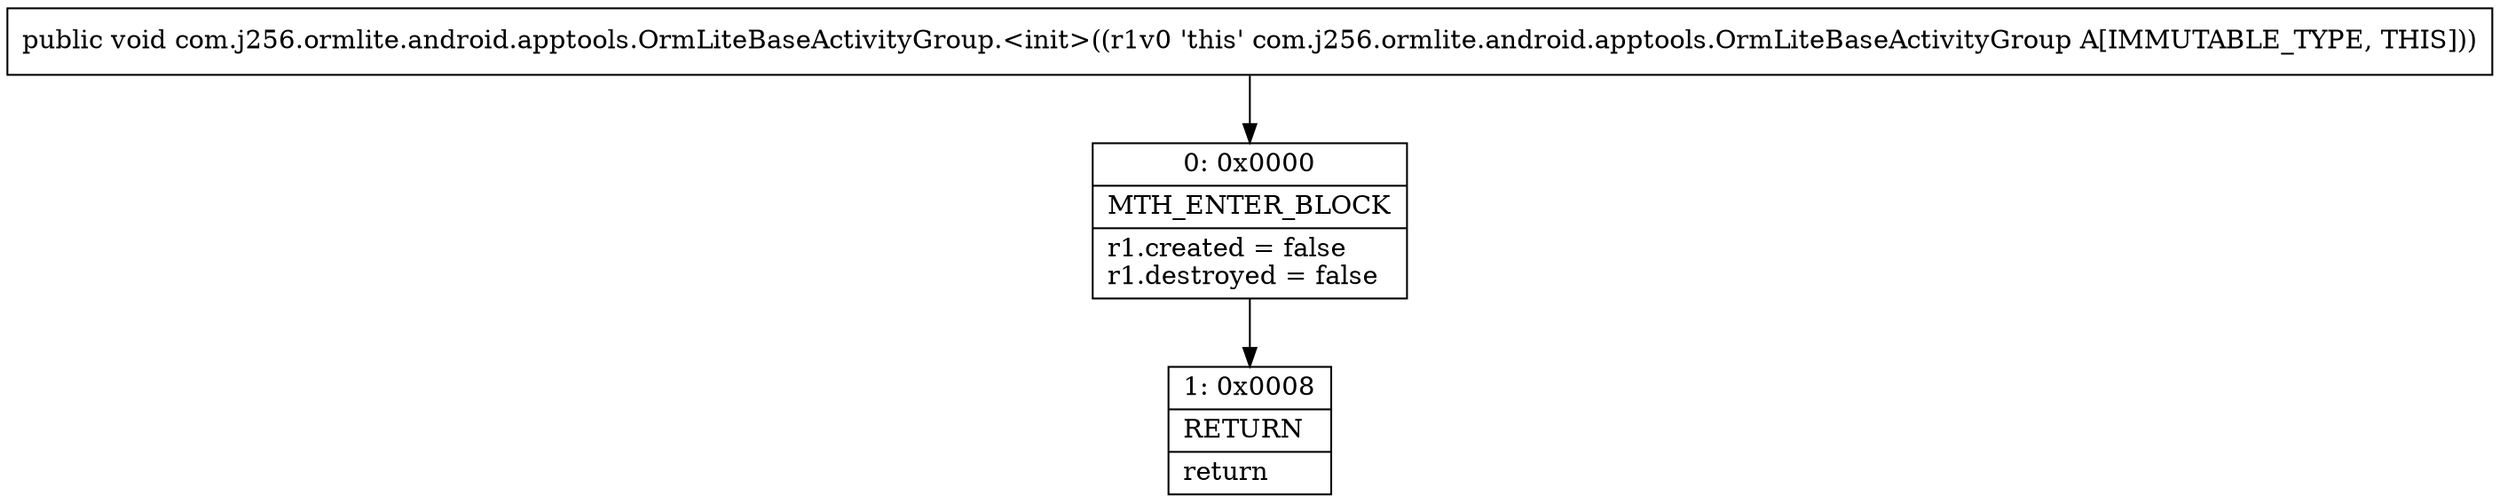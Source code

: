 digraph "CFG forcom.j256.ormlite.android.apptools.OrmLiteBaseActivityGroup.\<init\>()V" {
Node_0 [shape=record,label="{0\:\ 0x0000|MTH_ENTER_BLOCK\l|r1.created = false\lr1.destroyed = false\l}"];
Node_1 [shape=record,label="{1\:\ 0x0008|RETURN\l|return\l}"];
MethodNode[shape=record,label="{public void com.j256.ormlite.android.apptools.OrmLiteBaseActivityGroup.\<init\>((r1v0 'this' com.j256.ormlite.android.apptools.OrmLiteBaseActivityGroup A[IMMUTABLE_TYPE, THIS])) }"];
MethodNode -> Node_0;
Node_0 -> Node_1;
}

